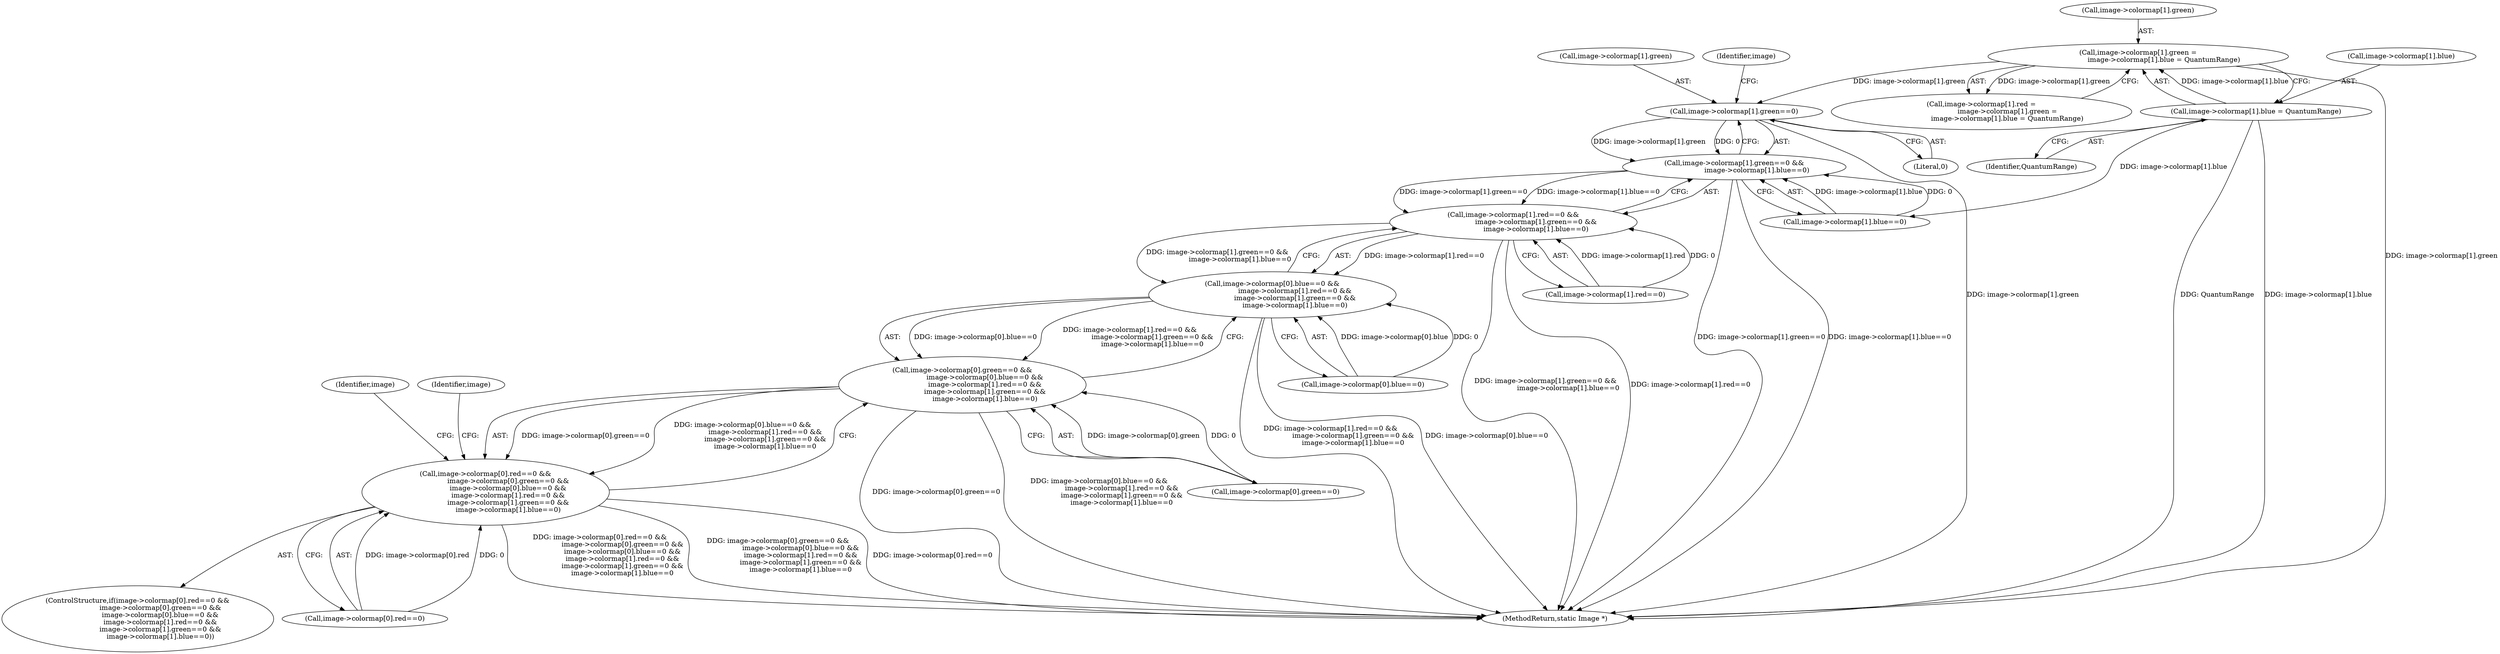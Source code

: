 digraph "0_ImageMagick_d9b2209a69ee90d8df81fb124eb66f593eb9f599_0@pointer" {
"1000953" [label="(Call,image->colormap[1].green==0)"];
"1000980" [label="(Call,image->colormap[1].green =\n                        image->colormap[1].blue = QuantumRange)"];
"1000988" [label="(Call,image->colormap[1].blue = QuantumRange)"];
"1000952" [label="(Call,image->colormap[1].green==0 &&\n                     image->colormap[1].blue==0)"];
"1000942" [label="(Call,image->colormap[1].red==0 &&\n                     image->colormap[1].green==0 &&\n                     image->colormap[1].blue==0)"];
"1000932" [label="(Call,image->colormap[0].blue==0 &&\n                     image->colormap[1].red==0 &&\n                     image->colormap[1].green==0 &&\n                     image->colormap[1].blue==0)"];
"1000922" [label="(Call,image->colormap[0].green==0 &&\n                     image->colormap[0].blue==0 &&\n                     image->colormap[1].red==0 &&\n                     image->colormap[1].green==0 &&\n                     image->colormap[1].blue==0)"];
"1000912" [label="(Call,image->colormap[0].red==0 &&\n                     image->colormap[0].green==0 &&\n                     image->colormap[0].blue==0 &&\n                     image->colormap[1].red==0 &&\n                     image->colormap[1].green==0 &&\n                     image->colormap[1].blue==0)"];
"1000953" [label="(Call,image->colormap[1].green==0)"];
"1000952" [label="(Call,image->colormap[1].green==0 &&\n                     image->colormap[1].blue==0)"];
"1000989" [label="(Call,image->colormap[1].blue)"];
"1000972" [label="(Call,image->colormap[1].red =\n                        image->colormap[1].green =\n                        image->colormap[1].blue = QuantumRange)"];
"1000996" [label="(Identifier,QuantumRange)"];
"1000961" [label="(Literal,0)"];
"1000911" [label="(ControlStructure,if(image->colormap[0].red==0 &&\n                     image->colormap[0].green==0 &&\n                     image->colormap[0].blue==0 &&\n                     image->colormap[1].red==0 &&\n                     image->colormap[1].green==0 &&\n                     image->colormap[1].blue==0))"];
"1000981" [label="(Call,image->colormap[1].green)"];
"1000933" [label="(Call,image->colormap[0].blue==0)"];
"1000980" [label="(Call,image->colormap[1].green =\n                        image->colormap[1].blue = QuantumRange)"];
"1001914" [label="(MethodReturn,static Image *)"];
"1000976" [label="(Identifier,image)"];
"1000943" [label="(Call,image->colormap[1].red==0)"];
"1000922" [label="(Call,image->colormap[0].green==0 &&\n                     image->colormap[0].blue==0 &&\n                     image->colormap[1].red==0 &&\n                     image->colormap[1].green==0 &&\n                     image->colormap[1].blue==0)"];
"1000988" [label="(Call,image->colormap[1].blue = QuantumRange)"];
"1000912" [label="(Call,image->colormap[0].red==0 &&\n                     image->colormap[0].green==0 &&\n                     image->colormap[0].blue==0 &&\n                     image->colormap[1].red==0 &&\n                     image->colormap[1].green==0 &&\n                     image->colormap[1].blue==0)"];
"1000954" [label="(Call,image->colormap[1].green)"];
"1001000" [label="(Identifier,image)"];
"1000966" [label="(Identifier,image)"];
"1000932" [label="(Call,image->colormap[0].blue==0 &&\n                     image->colormap[1].red==0 &&\n                     image->colormap[1].green==0 &&\n                     image->colormap[1].blue==0)"];
"1000942" [label="(Call,image->colormap[1].red==0 &&\n                     image->colormap[1].green==0 &&\n                     image->colormap[1].blue==0)"];
"1000962" [label="(Call,image->colormap[1].blue==0)"];
"1000913" [label="(Call,image->colormap[0].red==0)"];
"1000923" [label="(Call,image->colormap[0].green==0)"];
"1000953" -> "1000952"  [label="AST: "];
"1000953" -> "1000961"  [label="CFG: "];
"1000954" -> "1000953"  [label="AST: "];
"1000961" -> "1000953"  [label="AST: "];
"1000966" -> "1000953"  [label="CFG: "];
"1000952" -> "1000953"  [label="CFG: "];
"1000953" -> "1001914"  [label="DDG: image->colormap[1].green"];
"1000953" -> "1000952"  [label="DDG: image->colormap[1].green"];
"1000953" -> "1000952"  [label="DDG: 0"];
"1000980" -> "1000953"  [label="DDG: image->colormap[1].green"];
"1000980" -> "1000972"  [label="AST: "];
"1000980" -> "1000988"  [label="CFG: "];
"1000981" -> "1000980"  [label="AST: "];
"1000988" -> "1000980"  [label="AST: "];
"1000972" -> "1000980"  [label="CFG: "];
"1000980" -> "1001914"  [label="DDG: image->colormap[1].green"];
"1000980" -> "1000972"  [label="DDG: image->colormap[1].green"];
"1000988" -> "1000980"  [label="DDG: image->colormap[1].blue"];
"1000988" -> "1000996"  [label="CFG: "];
"1000989" -> "1000988"  [label="AST: "];
"1000996" -> "1000988"  [label="AST: "];
"1000988" -> "1001914"  [label="DDG: QuantumRange"];
"1000988" -> "1001914"  [label="DDG: image->colormap[1].blue"];
"1000988" -> "1000962"  [label="DDG: image->colormap[1].blue"];
"1000952" -> "1000942"  [label="AST: "];
"1000952" -> "1000962"  [label="CFG: "];
"1000962" -> "1000952"  [label="AST: "];
"1000942" -> "1000952"  [label="CFG: "];
"1000952" -> "1001914"  [label="DDG: image->colormap[1].green==0"];
"1000952" -> "1001914"  [label="DDG: image->colormap[1].blue==0"];
"1000952" -> "1000942"  [label="DDG: image->colormap[1].green==0"];
"1000952" -> "1000942"  [label="DDG: image->colormap[1].blue==0"];
"1000962" -> "1000952"  [label="DDG: image->colormap[1].blue"];
"1000962" -> "1000952"  [label="DDG: 0"];
"1000942" -> "1000932"  [label="AST: "];
"1000942" -> "1000943"  [label="CFG: "];
"1000943" -> "1000942"  [label="AST: "];
"1000932" -> "1000942"  [label="CFG: "];
"1000942" -> "1001914"  [label="DDG: image->colormap[1].green==0 &&\n                     image->colormap[1].blue==0"];
"1000942" -> "1001914"  [label="DDG: image->colormap[1].red==0"];
"1000942" -> "1000932"  [label="DDG: image->colormap[1].red==0"];
"1000942" -> "1000932"  [label="DDG: image->colormap[1].green==0 &&\n                     image->colormap[1].blue==0"];
"1000943" -> "1000942"  [label="DDG: image->colormap[1].red"];
"1000943" -> "1000942"  [label="DDG: 0"];
"1000932" -> "1000922"  [label="AST: "];
"1000932" -> "1000933"  [label="CFG: "];
"1000933" -> "1000932"  [label="AST: "];
"1000922" -> "1000932"  [label="CFG: "];
"1000932" -> "1001914"  [label="DDG: image->colormap[1].red==0 &&\n                     image->colormap[1].green==0 &&\n                     image->colormap[1].blue==0"];
"1000932" -> "1001914"  [label="DDG: image->colormap[0].blue==0"];
"1000932" -> "1000922"  [label="DDG: image->colormap[0].blue==0"];
"1000932" -> "1000922"  [label="DDG: image->colormap[1].red==0 &&\n                     image->colormap[1].green==0 &&\n                     image->colormap[1].blue==0"];
"1000933" -> "1000932"  [label="DDG: image->colormap[0].blue"];
"1000933" -> "1000932"  [label="DDG: 0"];
"1000922" -> "1000912"  [label="AST: "];
"1000922" -> "1000923"  [label="CFG: "];
"1000923" -> "1000922"  [label="AST: "];
"1000912" -> "1000922"  [label="CFG: "];
"1000922" -> "1001914"  [label="DDG: image->colormap[0].green==0"];
"1000922" -> "1001914"  [label="DDG: image->colormap[0].blue==0 &&\n                     image->colormap[1].red==0 &&\n                     image->colormap[1].green==0 &&\n                     image->colormap[1].blue==0"];
"1000922" -> "1000912"  [label="DDG: image->colormap[0].green==0"];
"1000922" -> "1000912"  [label="DDG: image->colormap[0].blue==0 &&\n                     image->colormap[1].red==0 &&\n                     image->colormap[1].green==0 &&\n                     image->colormap[1].blue==0"];
"1000923" -> "1000922"  [label="DDG: image->colormap[0].green"];
"1000923" -> "1000922"  [label="DDG: 0"];
"1000912" -> "1000911"  [label="AST: "];
"1000912" -> "1000913"  [label="CFG: "];
"1000913" -> "1000912"  [label="AST: "];
"1000976" -> "1000912"  [label="CFG: "];
"1001000" -> "1000912"  [label="CFG: "];
"1000912" -> "1001914"  [label="DDG: image->colormap[0].red==0 &&\n                     image->colormap[0].green==0 &&\n                     image->colormap[0].blue==0 &&\n                     image->colormap[1].red==0 &&\n                     image->colormap[1].green==0 &&\n                     image->colormap[1].blue==0"];
"1000912" -> "1001914"  [label="DDG: image->colormap[0].green==0 &&\n                     image->colormap[0].blue==0 &&\n                     image->colormap[1].red==0 &&\n                     image->colormap[1].green==0 &&\n                     image->colormap[1].blue==0"];
"1000912" -> "1001914"  [label="DDG: image->colormap[0].red==0"];
"1000913" -> "1000912"  [label="DDG: image->colormap[0].red"];
"1000913" -> "1000912"  [label="DDG: 0"];
}
